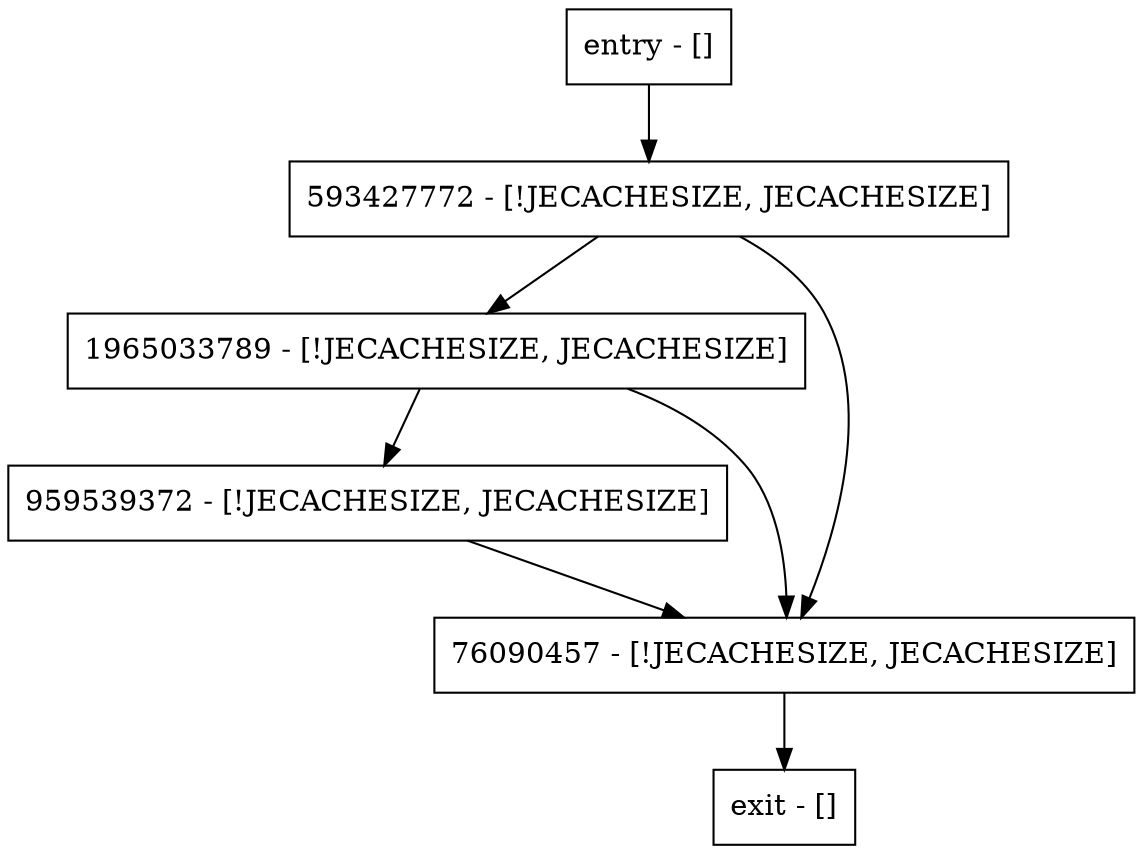 digraph postFetchInit {
node [shape=record];
entry [label="entry - []"];
exit [label="exit - []"];
959539372 [label="959539372 - [!JECACHESIZE, JECACHESIZE]"];
593427772 [label="593427772 - [!JECACHESIZE, JECACHESIZE]"];
1965033789 [label="1965033789 - [!JECACHESIZE, JECACHESIZE]"];
76090457 [label="76090457 - [!JECACHESIZE, JECACHESIZE]"];
entry;
exit;
entry -> 593427772;
959539372 -> 76090457;
593427772 -> 1965033789;
593427772 -> 76090457;
1965033789 -> 959539372;
1965033789 -> 76090457;
76090457 -> exit;
}
